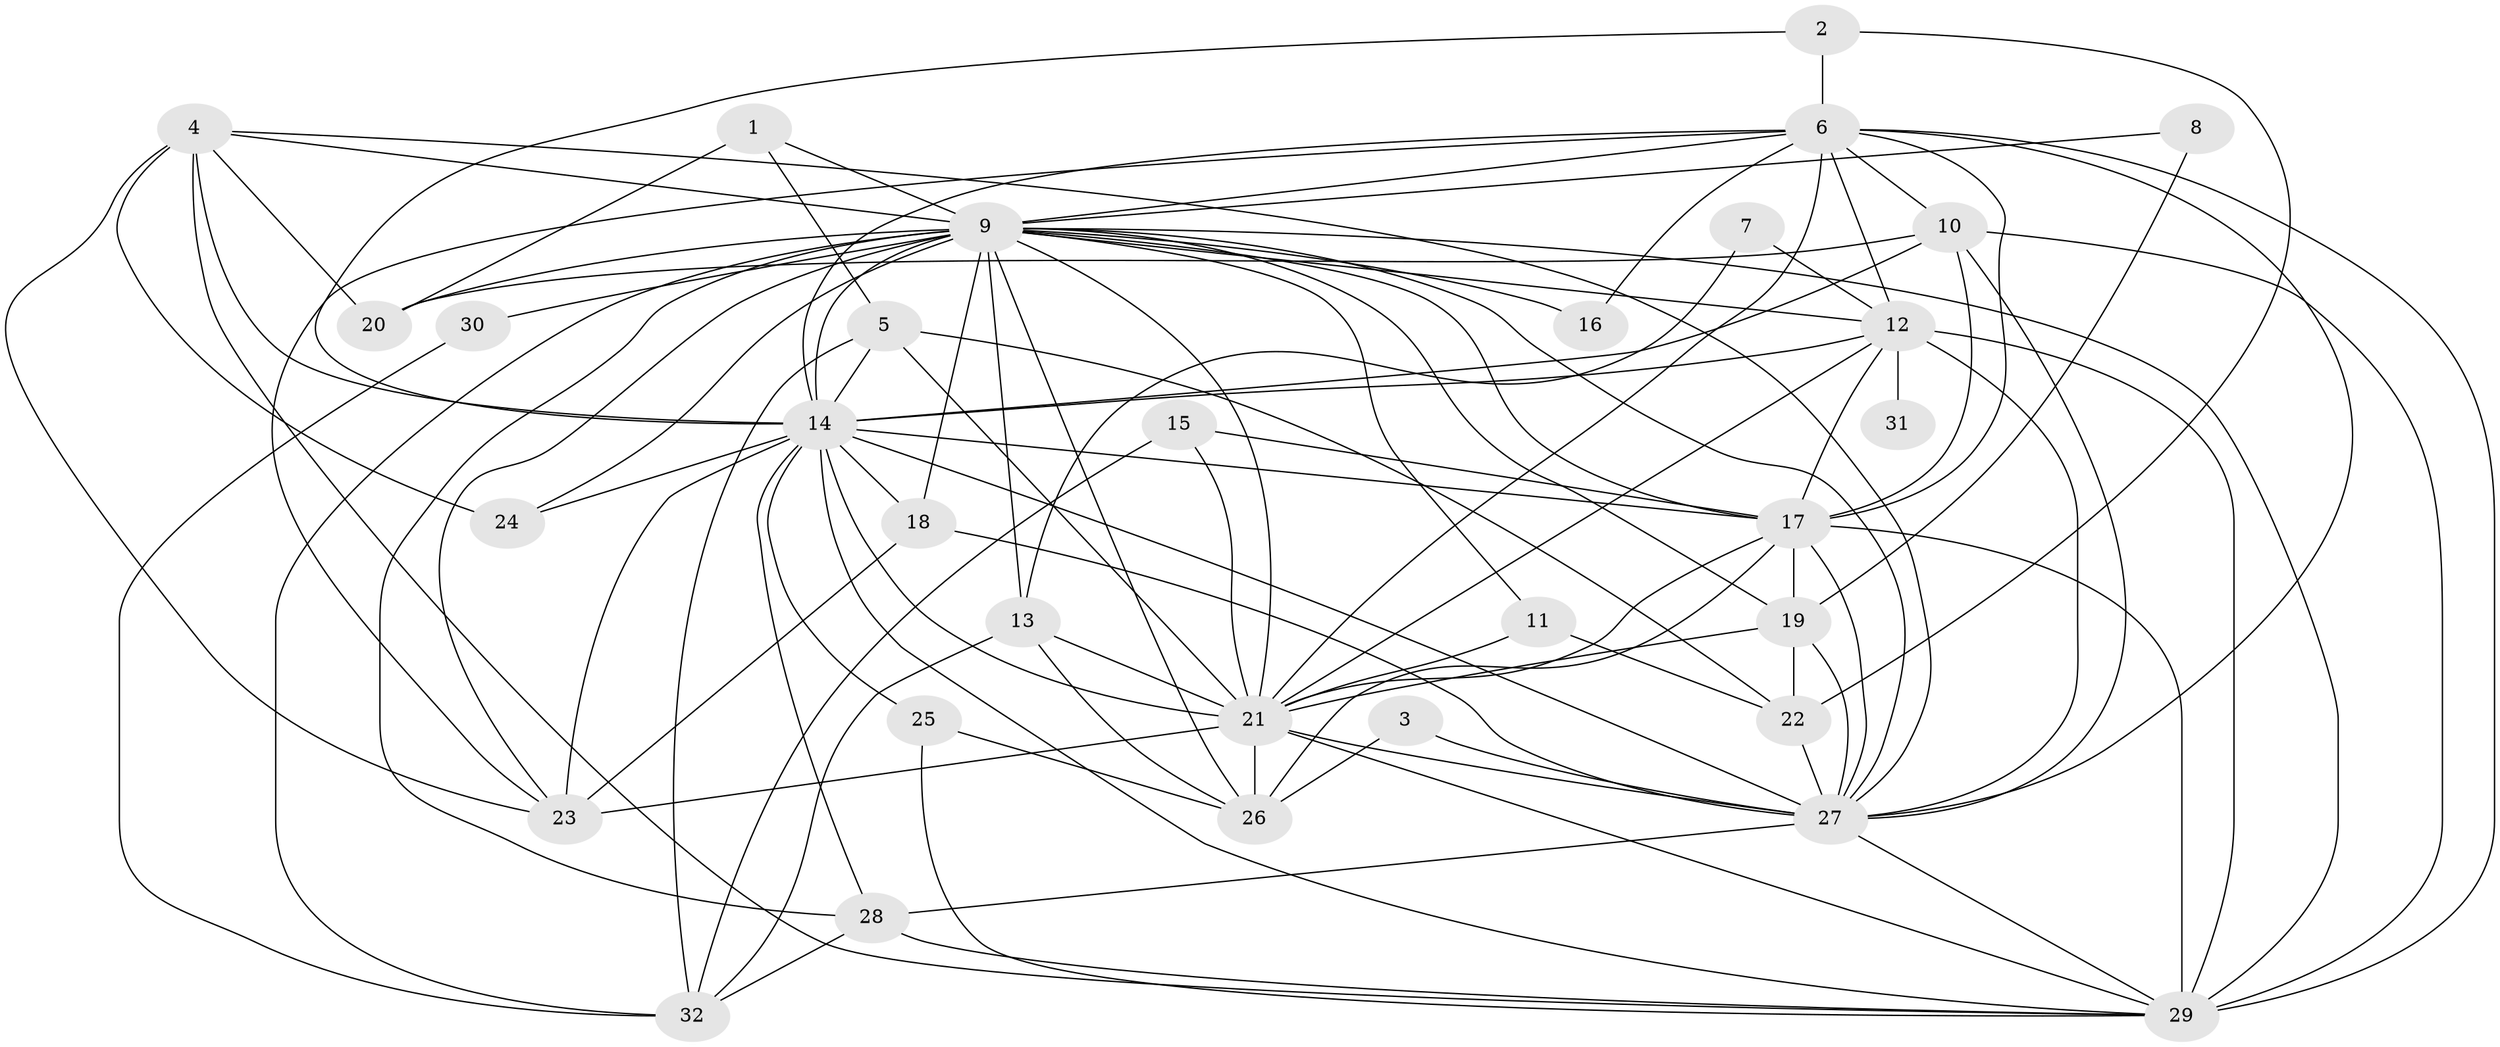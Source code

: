// original degree distribution, {20: 0.02857142857142857, 31: 0.01904761904761905, 13: 0.009523809523809525, 17: 0.009523809523809525, 18: 0.009523809523809525, 24: 0.009523809523809525, 16: 0.009523809523809525, 4: 0.0761904761904762, 7: 0.009523809523809525, 2: 0.5619047619047619, 3: 0.18095238095238095, 8: 0.009523809523809525, 5: 0.0380952380952381, 6: 0.02857142857142857}
// Generated by graph-tools (version 1.1) at 2025/36/03/04/25 23:36:20]
// undirected, 32 vertices, 101 edges
graph export_dot {
  node [color=gray90,style=filled];
  1;
  2;
  3;
  4;
  5;
  6;
  7;
  8;
  9;
  10;
  11;
  12;
  13;
  14;
  15;
  16;
  17;
  18;
  19;
  20;
  21;
  22;
  23;
  24;
  25;
  26;
  27;
  28;
  29;
  30;
  31;
  32;
  1 -- 5 [weight=1.0];
  1 -- 9 [weight=2.0];
  1 -- 20 [weight=1.0];
  2 -- 6 [weight=1.0];
  2 -- 14 [weight=1.0];
  2 -- 22 [weight=1.0];
  3 -- 26 [weight=1.0];
  3 -- 27 [weight=1.0];
  4 -- 9 [weight=1.0];
  4 -- 14 [weight=1.0];
  4 -- 20 [weight=1.0];
  4 -- 23 [weight=1.0];
  4 -- 24 [weight=1.0];
  4 -- 27 [weight=1.0];
  4 -- 29 [weight=1.0];
  5 -- 14 [weight=1.0];
  5 -- 21 [weight=1.0];
  5 -- 22 [weight=1.0];
  5 -- 32 [weight=1.0];
  6 -- 9 [weight=3.0];
  6 -- 10 [weight=1.0];
  6 -- 12 [weight=1.0];
  6 -- 14 [weight=2.0];
  6 -- 16 [weight=1.0];
  6 -- 17 [weight=2.0];
  6 -- 21 [weight=3.0];
  6 -- 23 [weight=1.0];
  6 -- 27 [weight=1.0];
  6 -- 29 [weight=1.0];
  7 -- 12 [weight=1.0];
  7 -- 13 [weight=1.0];
  8 -- 9 [weight=1.0];
  8 -- 19 [weight=1.0];
  9 -- 11 [weight=1.0];
  9 -- 12 [weight=2.0];
  9 -- 13 [weight=1.0];
  9 -- 14 [weight=6.0];
  9 -- 16 [weight=1.0];
  9 -- 17 [weight=2.0];
  9 -- 18 [weight=1.0];
  9 -- 19 [weight=1.0];
  9 -- 20 [weight=1.0];
  9 -- 21 [weight=3.0];
  9 -- 23 [weight=1.0];
  9 -- 24 [weight=2.0];
  9 -- 26 [weight=1.0];
  9 -- 27 [weight=2.0];
  9 -- 28 [weight=3.0];
  9 -- 29 [weight=4.0];
  9 -- 30 [weight=4.0];
  9 -- 32 [weight=1.0];
  10 -- 14 [weight=1.0];
  10 -- 17 [weight=1.0];
  10 -- 20 [weight=1.0];
  10 -- 27 [weight=1.0];
  10 -- 29 [weight=1.0];
  11 -- 21 [weight=1.0];
  11 -- 22 [weight=1.0];
  12 -- 14 [weight=2.0];
  12 -- 17 [weight=1.0];
  12 -- 21 [weight=3.0];
  12 -- 27 [weight=2.0];
  12 -- 29 [weight=1.0];
  12 -- 31 [weight=1.0];
  13 -- 21 [weight=1.0];
  13 -- 26 [weight=1.0];
  13 -- 32 [weight=1.0];
  14 -- 17 [weight=3.0];
  14 -- 18 [weight=1.0];
  14 -- 21 [weight=4.0];
  14 -- 23 [weight=1.0];
  14 -- 24 [weight=1.0];
  14 -- 25 [weight=1.0];
  14 -- 27 [weight=3.0];
  14 -- 28 [weight=1.0];
  14 -- 29 [weight=2.0];
  15 -- 17 [weight=1.0];
  15 -- 21 [weight=1.0];
  15 -- 32 [weight=1.0];
  17 -- 19 [weight=2.0];
  17 -- 21 [weight=1.0];
  17 -- 26 [weight=3.0];
  17 -- 27 [weight=2.0];
  17 -- 29 [weight=3.0];
  18 -- 23 [weight=1.0];
  18 -- 27 [weight=1.0];
  19 -- 21 [weight=1.0];
  19 -- 22 [weight=1.0];
  19 -- 27 [weight=1.0];
  21 -- 23 [weight=3.0];
  21 -- 26 [weight=2.0];
  21 -- 27 [weight=3.0];
  21 -- 29 [weight=2.0];
  22 -- 27 [weight=3.0];
  25 -- 26 [weight=1.0];
  25 -- 29 [weight=1.0];
  27 -- 28 [weight=1.0];
  27 -- 29 [weight=2.0];
  28 -- 29 [weight=1.0];
  28 -- 32 [weight=1.0];
  30 -- 32 [weight=1.0];
}
